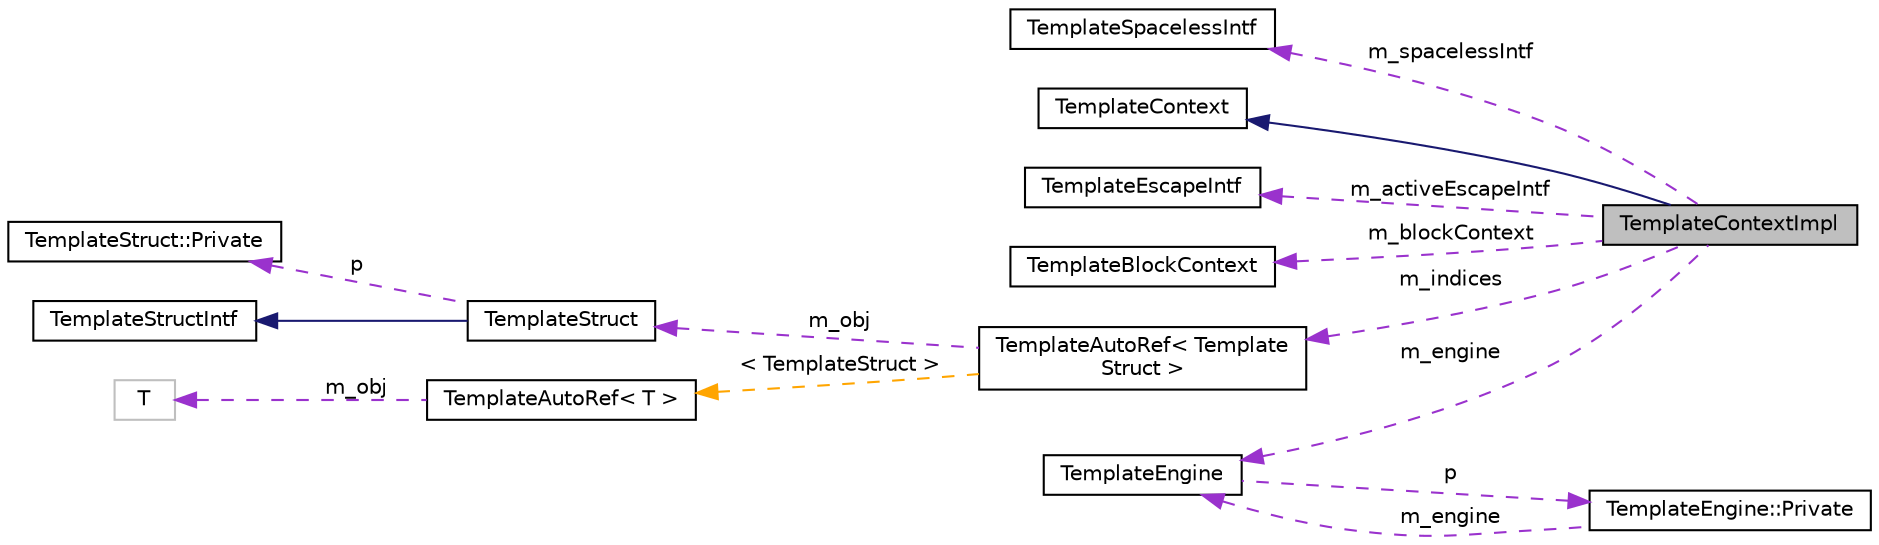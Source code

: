 digraph "TemplateContextImpl"
{
 // INTERACTIVE_SVG=YES
  edge [fontname="Helvetica",fontsize="10",labelfontname="Helvetica",labelfontsize="10"];
  node [fontname="Helvetica",fontsize="10",shape=record];
  rankdir="LR";
  Node2 [label="TemplateContextImpl",height=0.2,width=0.4,color="black", fillcolor="grey75", style="filled", fontcolor="black"];
  Node3 -> Node2 [dir="back",color="midnightblue",fontsize="10",style="solid",fontname="Helvetica"];
  Node3 [label="TemplateContext",height=0.2,width=0.4,color="black", fillcolor="white", style="filled",URL="$da/d1b/class_template_context.html",tooltip="Abstract interface for a template context. "];
  Node4 -> Node2 [dir="back",color="darkorchid3",fontsize="10",style="dashed",label=" m_activeEscapeIntf" ,fontname="Helvetica"];
  Node4 [label="TemplateEscapeIntf",height=0.2,width=0.4,color="black", fillcolor="white", style="filled",URL="$d4/d9c/class_template_escape_intf.html",tooltip="Interface used to escape characters in a string. "];
  Node5 -> Node2 [dir="back",color="darkorchid3",fontsize="10",style="dashed",label=" m_blockContext" ,fontname="Helvetica"];
  Node5 [label="TemplateBlockContext",height=0.2,width=0.4,color="black", fillcolor="white", style="filled",URL="$dc/d7f/class_template_block_context.html",tooltip="Class holding stacks of blocks available in the context. "];
  Node6 -> Node2 [dir="back",color="darkorchid3",fontsize="10",style="dashed",label=" m_indices" ,fontname="Helvetica"];
  Node6 [label="TemplateAutoRef\< Template\lStruct \>",height=0.2,width=0.4,color="black", fillcolor="white", style="filled",URL="$df/d82/class_template_auto_ref.html"];
  Node7 -> Node6 [dir="back",color="darkorchid3",fontsize="10",style="dashed",label=" m_obj" ,fontname="Helvetica"];
  Node7 [label="TemplateStruct",height=0.2,width=0.4,color="black", fillcolor="white", style="filled",URL="$d8/d4b/class_template_struct.html",tooltip="Default implementation of a context value of type struct. "];
  Node8 -> Node7 [dir="back",color="midnightblue",fontsize="10",style="solid",fontname="Helvetica"];
  Node8 [label="TemplateStructIntf",height=0.2,width=0.4,color="black", fillcolor="white", style="filled",URL="$d9/de8/class_template_struct_intf.html",tooltip="Abstract interface for a context value of type struct. "];
  Node9 -> Node7 [dir="back",color="darkorchid3",fontsize="10",style="dashed",label=" p" ,fontname="Helvetica"];
  Node9 [label="TemplateStruct::Private",height=0.2,width=0.4,color="black", fillcolor="white", style="filled",URL="$d5/d63/class_template_struct_1_1_private.html",tooltip="Private data of a template struct object. "];
  Node10 -> Node6 [dir="back",color="orange",fontsize="10",style="dashed",label=" \< TemplateStruct \>" ,fontname="Helvetica"];
  Node10 [label="TemplateAutoRef\< T \>",height=0.2,width=0.4,color="black", fillcolor="white", style="filled",URL="$df/d82/class_template_auto_ref.html"];
  Node11 -> Node10 [dir="back",color="darkorchid3",fontsize="10",style="dashed",label=" m_obj" ,fontname="Helvetica"];
  Node11 [label="T",height=0.2,width=0.4,color="grey75", fillcolor="white", style="filled"];
  Node12 -> Node2 [dir="back",color="darkorchid3",fontsize="10",style="dashed",label=" m_engine" ,fontname="Helvetica"];
  Node12 [label="TemplateEngine",height=0.2,width=0.4,color="black", fillcolor="white", style="filled",URL="$d0/d1d/class_template_engine.html",tooltip="Engine to create templates and template contexts. "];
  Node13 -> Node12 [dir="back",color="darkorchid3",fontsize="10",style="dashed",label=" p" ,fontname="Helvetica"];
  Node13 [label="TemplateEngine::Private",height=0.2,width=0.4,color="black", fillcolor="white", style="filled",URL="$d5/d56/class_template_engine_1_1_private.html",tooltip="Private data of the template engine. "];
  Node12 -> Node13 [dir="back",color="darkorchid3",fontsize="10",style="dashed",label=" m_engine" ,fontname="Helvetica"];
  Node14 -> Node2 [dir="back",color="darkorchid3",fontsize="10",style="dashed",label=" m_spacelessIntf" ,fontname="Helvetica"];
  Node14 [label="TemplateSpacelessIntf",height=0.2,width=0.4,color="black", fillcolor="white", style="filled",URL="$df/d80/class_template_spaceless_intf.html",tooltip="Interface used to remove redundant spaces inside a spaceless block. "];
}

